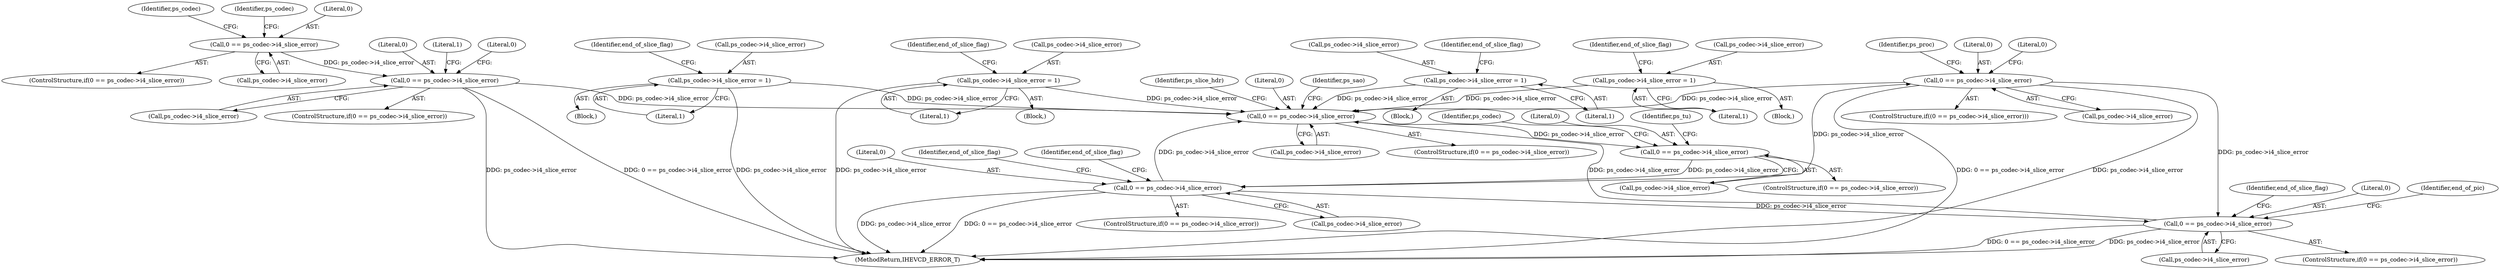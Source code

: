 digraph "0_Android_bcfc7124f6ef9f1ec128fb2e90de774a5b33d199_0@pointer" {
"1003784" [label="(Call,0 == ps_codec->i4_slice_error)"];
"1001990" [label="(Call,0 == ps_codec->i4_slice_error)"];
"1001769" [label="(Call,0 == ps_codec->i4_slice_error)"];
"1001657" [label="(Call,0 == ps_codec->i4_slice_error)"];
"1000418" [label="(Call,0 == ps_codec->i4_slice_error)"];
"1000309" [label="(Call,0 == ps_codec->i4_slice_error)"];
"1001323" [label="(Call,ps_codec->i4_slice_error = 1)"];
"1001009" [label="(Call,ps_codec->i4_slice_error = 1)"];
"1001594" [label="(Call,ps_codec->i4_slice_error = 1)"];
"1004764" [label="(Call,0 == ps_codec->i4_slice_error)"];
"1003784" [label="(Call,0 == ps_codec->i4_slice_error)"];
"1001643" [label="(Call,ps_codec->i4_slice_error = 1)"];
"1003786" [label="(Call,ps_codec->i4_slice_error)"];
"1004770" [label="(Identifier,end_of_slice_flag)"];
"1000336" [label="(Identifier,ps_codec)"];
"1001991" [label="(Literal,0)"];
"1001643" [label="(Call,ps_codec->i4_slice_error = 1)"];
"1001776" [label="(Identifier,ps_codec)"];
"1001013" [label="(Literal,1)"];
"1003784" [label="(Call,0 == ps_codec->i4_slice_error)"];
"1001015" [label="(Identifier,end_of_slice_flag)"];
"1001322" [label="(Block,)"];
"1001992" [label="(Call,ps_codec->i4_slice_error)"];
"1004765" [label="(Literal,0)"];
"1003797" [label="(Identifier,ps_proc)"];
"1000420" [label="(Call,ps_codec->i4_slice_error)"];
"1000309" [label="(Call,0 == ps_codec->i4_slice_error)"];
"1003785" [label="(Literal,0)"];
"1001327" [label="(Literal,1)"];
"1004168" [label="(Literal,0)"];
"1001642" [label="(Block,)"];
"1001770" [label="(Literal,0)"];
"1001598" [label="(Literal,1)"];
"1001649" [label="(Identifier,end_of_slice_flag)"];
"1004764" [label="(Call,0 == ps_codec->i4_slice_error)"];
"1000417" [label="(ControlStructure,if(0 == ps_codec->i4_slice_error))"];
"1000418" [label="(Call,0 == ps_codec->i4_slice_error)"];
"1000485" [label="(Literal,0)"];
"1000311" [label="(Call,ps_codec->i4_slice_error)"];
"1001329" [label="(Identifier,end_of_slice_flag)"];
"1000419" [label="(Literal,0)"];
"1001990" [label="(Call,0 == ps_codec->i4_slice_error)"];
"1001666" [label="(Identifier,ps_slice_hdr)"];
"1000318" [label="(Identifier,ps_codec)"];
"1001658" [label="(Literal,0)"];
"1002012" [label="(Identifier,end_of_slice_flag)"];
"1005173" [label="(MethodReturn,IHEVCD_ERROR_T)"];
"1001009" [label="(Call,ps_codec->i4_slice_error = 1)"];
"1001010" [label="(Call,ps_codec->i4_slice_error)"];
"1004773" [label="(Identifier,end_of_pic)"];
"1001324" [label="(Call,ps_codec->i4_slice_error)"];
"1001595" [label="(Call,ps_codec->i4_slice_error)"];
"1001008" [label="(Block,)"];
"1001803" [label="(Identifier,ps_tu)"];
"1004766" [label="(Call,ps_codec->i4_slice_error)"];
"1001593" [label="(Block,)"];
"1001989" [label="(ControlStructure,if(0 == ps_codec->i4_slice_error))"];
"1001594" [label="(Call,ps_codec->i4_slice_error = 1)"];
"1004763" [label="(ControlStructure,if(0 == ps_codec->i4_slice_error))"];
"1001600" [label="(Identifier,end_of_slice_flag)"];
"1001769" [label="(Call,0 == ps_codec->i4_slice_error)"];
"1003783" [label="(ControlStructure,if((0 == ps_codec->i4_slice_error)))"];
"1001644" [label="(Call,ps_codec->i4_slice_error)"];
"1001647" [label="(Literal,1)"];
"1001677" [label="(Identifier,ps_sao)"];
"1000308" [label="(ControlStructure,if(0 == ps_codec->i4_slice_error))"];
"1001659" [label="(Call,ps_codec->i4_slice_error)"];
"1001771" [label="(Call,ps_codec->i4_slice_error)"];
"1000426" [label="(Literal,1)"];
"1001656" [label="(ControlStructure,if(0 == ps_codec->i4_slice_error))"];
"1001768" [label="(ControlStructure,if(0 == ps_codec->i4_slice_error))"];
"1001996" [label="(Identifier,end_of_slice_flag)"];
"1001323" [label="(Call,ps_codec->i4_slice_error = 1)"];
"1000310" [label="(Literal,0)"];
"1001657" [label="(Call,0 == ps_codec->i4_slice_error)"];
"1003784" -> "1003783"  [label="AST: "];
"1003784" -> "1003786"  [label="CFG: "];
"1003785" -> "1003784"  [label="AST: "];
"1003786" -> "1003784"  [label="AST: "];
"1003797" -> "1003784"  [label="CFG: "];
"1004168" -> "1003784"  [label="CFG: "];
"1003784" -> "1005173"  [label="DDG: 0 == ps_codec->i4_slice_error"];
"1003784" -> "1005173"  [label="DDG: ps_codec->i4_slice_error"];
"1003784" -> "1001657"  [label="DDG: ps_codec->i4_slice_error"];
"1001990" -> "1003784"  [label="DDG: ps_codec->i4_slice_error"];
"1003784" -> "1004764"  [label="DDG: ps_codec->i4_slice_error"];
"1001990" -> "1001989"  [label="AST: "];
"1001990" -> "1001992"  [label="CFG: "];
"1001991" -> "1001990"  [label="AST: "];
"1001992" -> "1001990"  [label="AST: "];
"1001996" -> "1001990"  [label="CFG: "];
"1002012" -> "1001990"  [label="CFG: "];
"1001990" -> "1005173"  [label="DDG: ps_codec->i4_slice_error"];
"1001990" -> "1005173"  [label="DDG: 0 == ps_codec->i4_slice_error"];
"1001990" -> "1001657"  [label="DDG: ps_codec->i4_slice_error"];
"1001769" -> "1001990"  [label="DDG: ps_codec->i4_slice_error"];
"1001990" -> "1004764"  [label="DDG: ps_codec->i4_slice_error"];
"1001769" -> "1001768"  [label="AST: "];
"1001769" -> "1001771"  [label="CFG: "];
"1001770" -> "1001769"  [label="AST: "];
"1001771" -> "1001769"  [label="AST: "];
"1001776" -> "1001769"  [label="CFG: "];
"1001803" -> "1001769"  [label="CFG: "];
"1001657" -> "1001769"  [label="DDG: ps_codec->i4_slice_error"];
"1001657" -> "1001656"  [label="AST: "];
"1001657" -> "1001659"  [label="CFG: "];
"1001658" -> "1001657"  [label="AST: "];
"1001659" -> "1001657"  [label="AST: "];
"1001666" -> "1001657"  [label="CFG: "];
"1001677" -> "1001657"  [label="CFG: "];
"1000418" -> "1001657"  [label="DDG: ps_codec->i4_slice_error"];
"1001323" -> "1001657"  [label="DDG: ps_codec->i4_slice_error"];
"1001009" -> "1001657"  [label="DDG: ps_codec->i4_slice_error"];
"1001594" -> "1001657"  [label="DDG: ps_codec->i4_slice_error"];
"1004764" -> "1001657"  [label="DDG: ps_codec->i4_slice_error"];
"1001643" -> "1001657"  [label="DDG: ps_codec->i4_slice_error"];
"1000418" -> "1000417"  [label="AST: "];
"1000418" -> "1000420"  [label="CFG: "];
"1000419" -> "1000418"  [label="AST: "];
"1000420" -> "1000418"  [label="AST: "];
"1000426" -> "1000418"  [label="CFG: "];
"1000485" -> "1000418"  [label="CFG: "];
"1000418" -> "1005173"  [label="DDG: ps_codec->i4_slice_error"];
"1000418" -> "1005173"  [label="DDG: 0 == ps_codec->i4_slice_error"];
"1000309" -> "1000418"  [label="DDG: ps_codec->i4_slice_error"];
"1000309" -> "1000308"  [label="AST: "];
"1000309" -> "1000311"  [label="CFG: "];
"1000310" -> "1000309"  [label="AST: "];
"1000311" -> "1000309"  [label="AST: "];
"1000318" -> "1000309"  [label="CFG: "];
"1000336" -> "1000309"  [label="CFG: "];
"1001323" -> "1001322"  [label="AST: "];
"1001323" -> "1001327"  [label="CFG: "];
"1001324" -> "1001323"  [label="AST: "];
"1001327" -> "1001323"  [label="AST: "];
"1001329" -> "1001323"  [label="CFG: "];
"1001323" -> "1005173"  [label="DDG: ps_codec->i4_slice_error"];
"1001009" -> "1001008"  [label="AST: "];
"1001009" -> "1001013"  [label="CFG: "];
"1001010" -> "1001009"  [label="AST: "];
"1001013" -> "1001009"  [label="AST: "];
"1001015" -> "1001009"  [label="CFG: "];
"1001009" -> "1005173"  [label="DDG: ps_codec->i4_slice_error"];
"1001594" -> "1001593"  [label="AST: "];
"1001594" -> "1001598"  [label="CFG: "];
"1001595" -> "1001594"  [label="AST: "];
"1001598" -> "1001594"  [label="AST: "];
"1001600" -> "1001594"  [label="CFG: "];
"1004764" -> "1004763"  [label="AST: "];
"1004764" -> "1004766"  [label="CFG: "];
"1004765" -> "1004764"  [label="AST: "];
"1004766" -> "1004764"  [label="AST: "];
"1004770" -> "1004764"  [label="CFG: "];
"1004773" -> "1004764"  [label="CFG: "];
"1004764" -> "1005173"  [label="DDG: 0 == ps_codec->i4_slice_error"];
"1004764" -> "1005173"  [label="DDG: ps_codec->i4_slice_error"];
"1001643" -> "1001642"  [label="AST: "];
"1001643" -> "1001647"  [label="CFG: "];
"1001644" -> "1001643"  [label="AST: "];
"1001647" -> "1001643"  [label="AST: "];
"1001649" -> "1001643"  [label="CFG: "];
}
